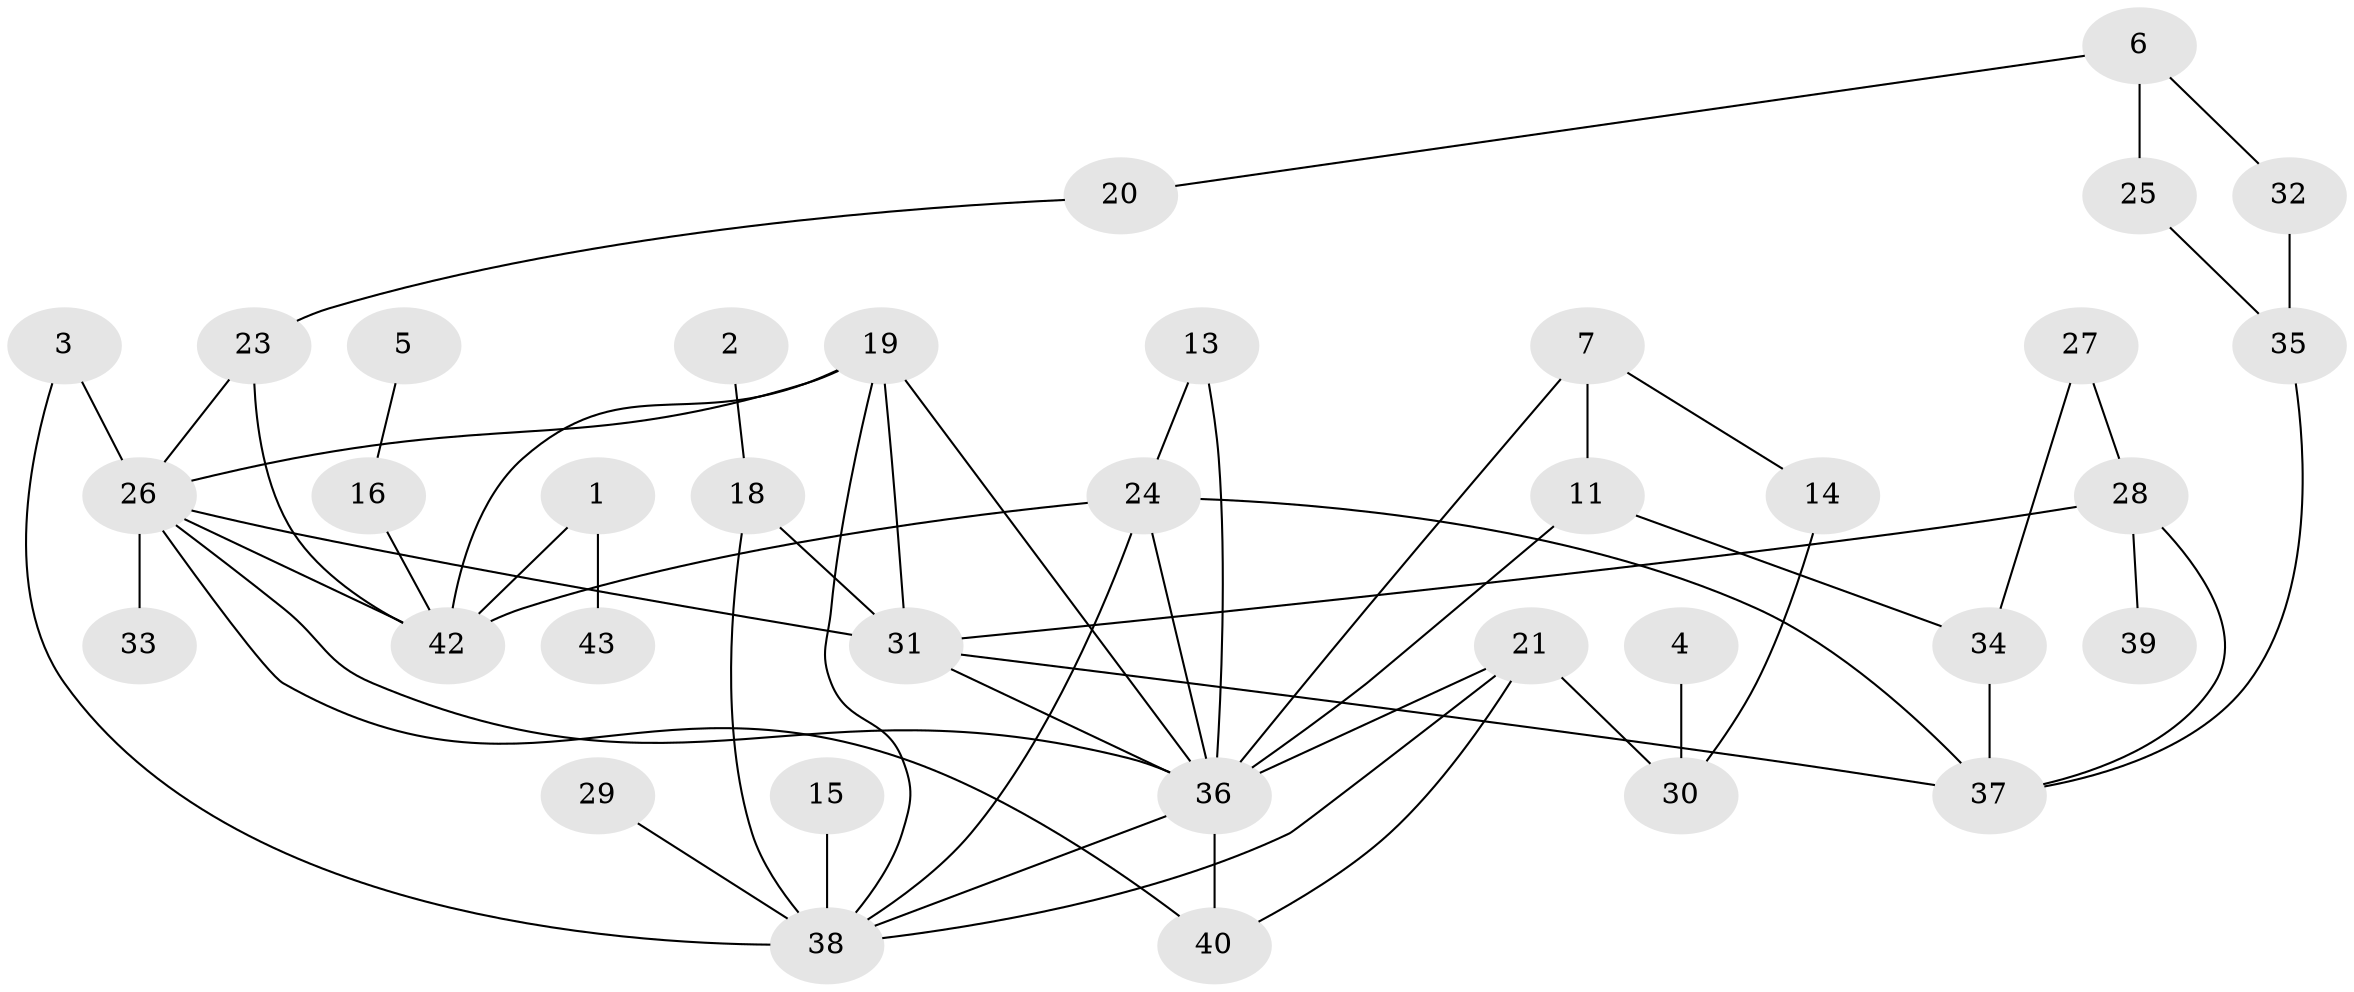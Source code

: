 // original degree distribution, {1: 0.22093023255813954, 2: 0.3023255813953488, 3: 0.1744186046511628, 4: 0.10465116279069768, 7: 0.011627906976744186, 5: 0.08139534883720931, 0: 0.08139534883720931, 6: 0.023255813953488372}
// Generated by graph-tools (version 1.1) at 2025/00/03/09/25 03:00:42]
// undirected, 36 vertices, 57 edges
graph export_dot {
graph [start="1"]
  node [color=gray90,style=filled];
  1;
  2;
  3;
  4;
  5;
  6;
  7;
  11;
  13;
  14;
  15;
  16;
  18;
  19;
  20;
  21;
  23;
  24;
  25;
  26;
  27;
  28;
  29;
  30;
  31;
  32;
  33;
  34;
  35;
  36;
  37;
  38;
  39;
  40;
  42;
  43;
  1 -- 42 [weight=1.0];
  1 -- 43 [weight=1.0];
  2 -- 18 [weight=1.0];
  3 -- 26 [weight=1.0];
  3 -- 38 [weight=1.0];
  4 -- 30 [weight=1.0];
  5 -- 16 [weight=1.0];
  6 -- 20 [weight=1.0];
  6 -- 25 [weight=1.0];
  6 -- 32 [weight=1.0];
  7 -- 11 [weight=1.0];
  7 -- 14 [weight=1.0];
  7 -- 36 [weight=1.0];
  11 -- 34 [weight=1.0];
  11 -- 36 [weight=1.0];
  13 -- 24 [weight=1.0];
  13 -- 36 [weight=1.0];
  14 -- 30 [weight=1.0];
  15 -- 38 [weight=1.0];
  16 -- 42 [weight=1.0];
  18 -- 31 [weight=1.0];
  18 -- 38 [weight=2.0];
  19 -- 26 [weight=1.0];
  19 -- 31 [weight=1.0];
  19 -- 36 [weight=1.0];
  19 -- 38 [weight=1.0];
  19 -- 42 [weight=1.0];
  20 -- 23 [weight=1.0];
  21 -- 30 [weight=1.0];
  21 -- 36 [weight=1.0];
  21 -- 38 [weight=1.0];
  21 -- 40 [weight=1.0];
  23 -- 26 [weight=1.0];
  23 -- 42 [weight=2.0];
  24 -- 36 [weight=1.0];
  24 -- 37 [weight=1.0];
  24 -- 38 [weight=1.0];
  24 -- 42 [weight=1.0];
  25 -- 35 [weight=1.0];
  26 -- 31 [weight=1.0];
  26 -- 33 [weight=1.0];
  26 -- 36 [weight=2.0];
  26 -- 40 [weight=1.0];
  26 -- 42 [weight=1.0];
  27 -- 28 [weight=1.0];
  27 -- 34 [weight=1.0];
  28 -- 31 [weight=1.0];
  28 -- 37 [weight=1.0];
  28 -- 39 [weight=1.0];
  29 -- 38 [weight=1.0];
  31 -- 36 [weight=1.0];
  31 -- 37 [weight=1.0];
  32 -- 35 [weight=1.0];
  34 -- 37 [weight=1.0];
  35 -- 37 [weight=1.0];
  36 -- 38 [weight=1.0];
  36 -- 40 [weight=1.0];
}
